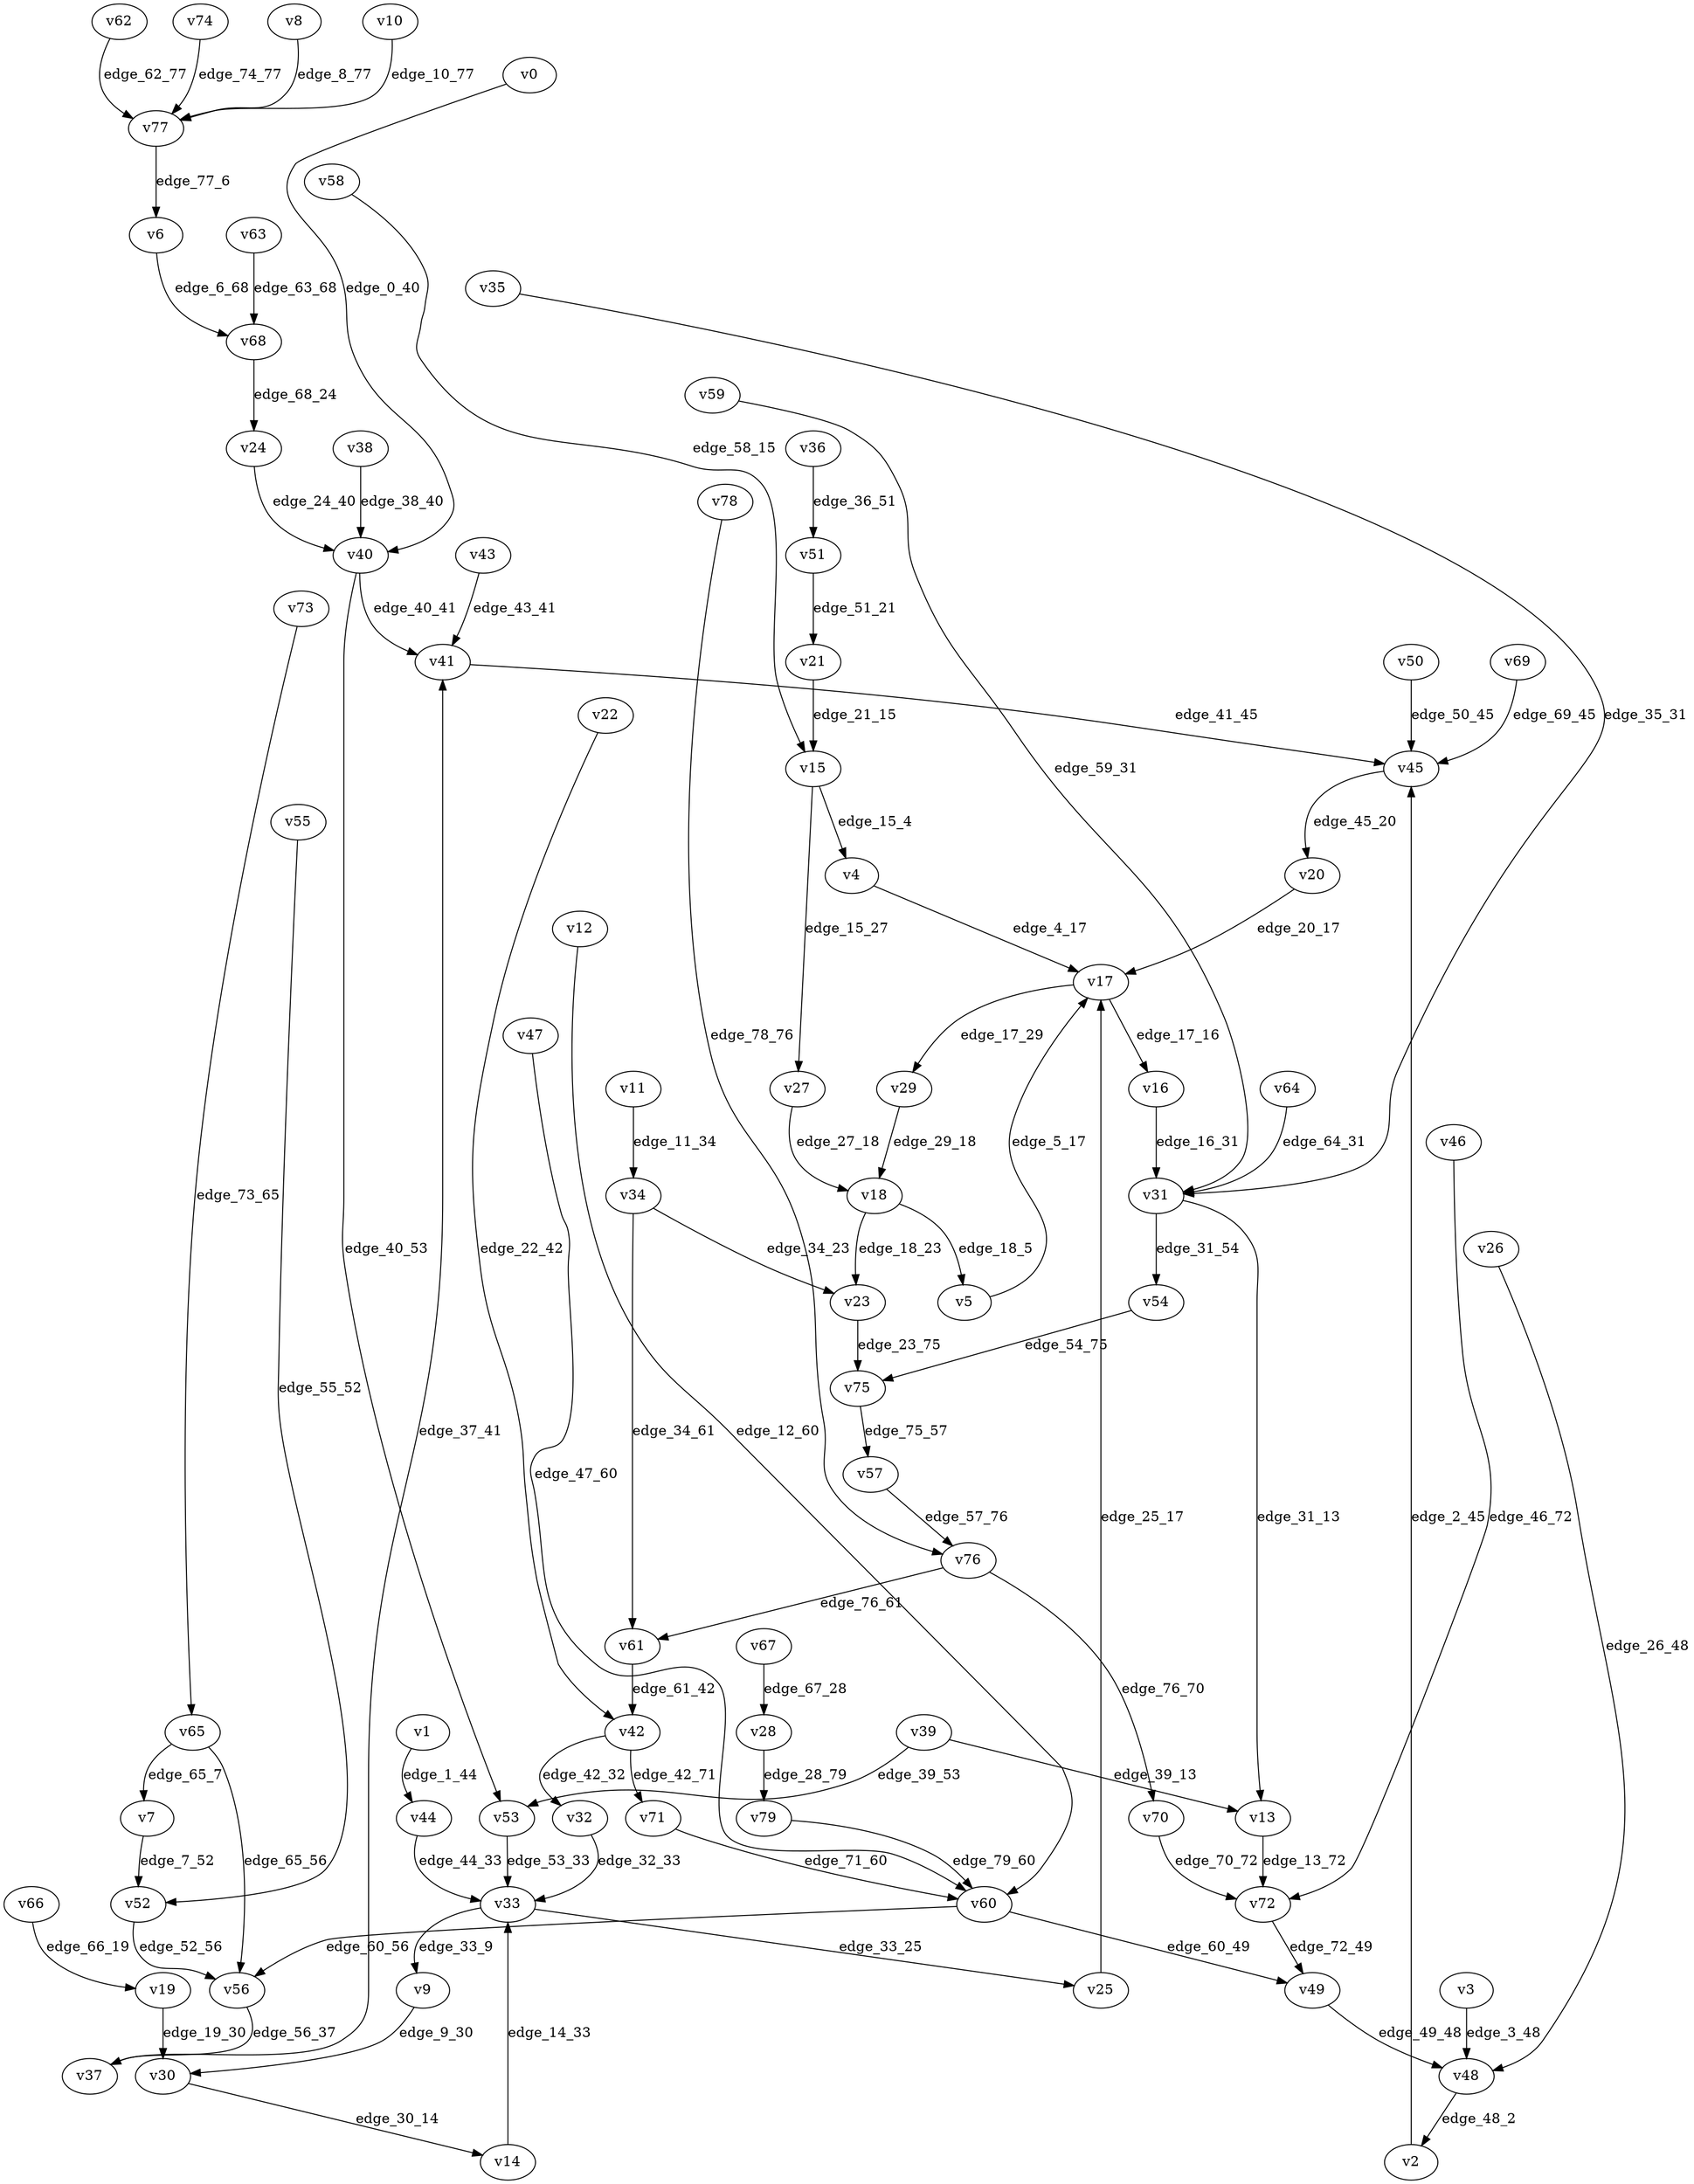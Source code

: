 digraph G {
    // Stochastic discounted game

    v0 [name="v0", player=1];
    v1 [name="v1", player=-1];
    v2 [name="v2", player=1];
    v3 [name="v3", player=0];
    v4 [name="v4", player=1];
    v5 [name="v5", player=0];
    v6 [name="v6", player=0];
    v7 [name="v7", player=1];
    v8 [name="v8", player=1];
    v9 [name="v9", player=0];
    v10 [name="v10", player=0];
    v11 [name="v11", player=1];
    v12 [name="v12", player=1];
    v13 [name="v13", player=0];
    v14 [name="v14", player=0];
    v15 [name="v15", player=-1];
    v16 [name="v16", player=1];
    v17 [name="v17", player=-1];
    v18 [name="v18", player=-1];
    v19 [name="v19", player=0];
    v20 [name="v20", player=0];
    v21 [name="v21", player=1];
    v22 [name="v22", player=0];
    v23 [name="v23", player=1];
    v24 [name="v24", player=1];
    v25 [name="v25", player=0];
    v26 [name="v26", player=1];
    v27 [name="v27", player=0];
    v28 [name="v28", player=-1];
    v29 [name="v29", player=1];
    v30 [name="v30", player=-1];
    v31 [name="v31", player=-1];
    v32 [name="v32", player=1];
    v33 [name="v33", player=-1];
    v34 [name="v34", player=-1];
    v35 [name="v35", player=1];
    v36 [name="v36", player=0];
    v37 [name="v37", player=-1];
    v38 [name="v38", player=1];
    v39 [name="v39", player=-1];
    v40 [name="v40", player=-1];
    v41 [name="v41", player=1];
    v42 [name="v42", player=-1];
    v43 [name="v43", player=-1];
    v44 [name="v44", player=1];
    v45 [name="v45", player=-1];
    v46 [name="v46", player=0];
    v47 [name="v47", player=0];
    v48 [name="v48", player=-1];
    v49 [name="v49", player=0];
    v50 [name="v50", player=0];
    v51 [name="v51", player=-1];
    v52 [name="v52", player=-1];
    v53 [name="v53", player=0];
    v54 [name="v54", player=0];
    v55 [name="v55", player=1];
    v56 [name="v56", player=0];
    v57 [name="v57", player=1];
    v58 [name="v58", player=1];
    v59 [name="v59", player=0];
    v60 [name="v60", player=-1];
    v61 [name="v61", player=0];
    v62 [name="v62", player=1];
    v63 [name="v63", player=0];
    v64 [name="v64", player=1];
    v65 [name="v65", player=-1];
    v66 [name="v66", player=-1];
    v67 [name="v67", player=0];
    v68 [name="v68", player=-1];
    v69 [name="v69", player=1];
    v70 [name="v70", player=0];
    v71 [name="v71", player=1];
    v72 [name="v72", player=-1];
    v73 [name="v73", player=0];
    v74 [name="v74", player=1];
    v75 [name="v75", player=-1];
    v76 [name="v76", player=-1];
    v77 [name="v77", player=-1];
    v78 [name="v78", player=0];
    v79 [name="v79", player=1];

    v0 -> v40 [label="edge_0_40", weight=-8.263803, discount=0.481377];
    v1 -> v44 [label="edge_1_44", probability=1.000000];
    v2 -> v45 [label="edge_2_45", weight=9.451762, discount=0.430724];
    v3 -> v48 [label="edge_3_48", weight=1.776566, discount=0.746464];
    v4 -> v17 [label="edge_4_17", weight=-7.894495, discount=0.455943];
    v5 -> v17 [label="edge_5_17", weight=-5.501318, discount=0.684786];
    v6 -> v68 [label="edge_6_68", weight=6.829482, discount=0.879925];
    v7 -> v52 [label="edge_7_52", weight=-0.025578, discount=0.253682];
    v8 -> v77 [label="edge_8_77", weight=-4.968055, discount=0.744242];
    v9 -> v30 [label="edge_9_30", weight=0.859297, discount=0.837725];
    v10 -> v77 [label="edge_10_77", weight=0.153641, discount=0.595537];
    v11 -> v34 [label="edge_11_34", weight=1.515649, discount=0.277155];
    v12 -> v60 [label="edge_12_60", weight=-5.445785, discount=0.779202];
    v13 -> v72 [label="edge_13_72", weight=8.609799, discount=0.281083];
    v14 -> v33 [label="edge_14_33", weight=7.869576, discount=0.285473];
    v15 -> v4 [label="edge_15_4", probability=0.394504];
    v15 -> v27 [label="edge_15_27", probability=0.605496];
    v16 -> v31 [label="edge_16_31", weight=8.201499, discount=0.481189];
    v17 -> v16 [label="edge_17_16", probability=0.438226];
    v17 -> v29 [label="edge_17_29", probability=0.561774];
    v18 -> v5 [label="edge_18_5", probability=0.463413];
    v18 -> v23 [label="edge_18_23", probability=0.536587];
    v19 -> v30 [label="edge_19_30", weight=8.207220, discount=0.441966];
    v20 -> v17 [label="edge_20_17", weight=-9.490073, discount=0.778536];
    v21 -> v15 [label="edge_21_15", weight=3.579348, discount=0.860310];
    v22 -> v42 [label="edge_22_42", weight=-6.100757, discount=0.724619];
    v23 -> v75 [label="edge_23_75", weight=4.746209, discount=0.135738];
    v24 -> v40 [label="edge_24_40", weight=1.819448, discount=0.608890];
    v25 -> v17 [label="edge_25_17", weight=5.347615, discount=0.143572];
    v26 -> v48 [label="edge_26_48", weight=-1.799888, discount=0.224533];
    v27 -> v18 [label="edge_27_18", weight=6.132336, discount=0.543298];
    v28 -> v79 [label="edge_28_79", probability=1.000000];
    v29 -> v18 [label="edge_29_18", weight=6.684007, discount=0.708528];
    v30 -> v14 [label="edge_30_14", probability=1.000000];
    v31 -> v13 [label="edge_31_13", probability=0.446392];
    v31 -> v54 [label="edge_31_54", probability=0.553608];
    v32 -> v33 [label="edge_32_33", weight=-0.470062, discount=0.832700];
    v33 -> v9 [label="edge_33_9", probability=0.561275];
    v33 -> v25 [label="edge_33_25", probability=0.438725];
    v34 -> v23 [label="edge_34_23", probability=0.475831];
    v34 -> v61 [label="edge_34_61", probability=0.524169];
    v35 -> v31 [label="edge_35_31", weight=-2.351488, discount=0.212686];
    v36 -> v51 [label="edge_36_51", weight=1.986750, discount=0.392103];
    v37 -> v41 [label="edge_37_41", probability=1.000000];
    v38 -> v40 [label="edge_38_40", weight=9.649373, discount=0.383966];
    v39 -> v13 [label="edge_39_13", probability=0.311227];
    v39 -> v53 [label="edge_39_53", probability=0.688773];
    v40 -> v41 [label="edge_40_41", probability=0.528442];
    v40 -> v53 [label="edge_40_53", probability=0.471558];
    v41 -> v45 [label="edge_41_45", weight=-4.265945, discount=0.562225];
    v42 -> v71 [label="edge_42_71", probability=0.530809];
    v42 -> v32 [label="edge_42_32", probability=0.469191];
    v43 -> v41 [label="edge_43_41", probability=1.000000];
    v44 -> v33 [label="edge_44_33", weight=-4.262403, discount=0.822098];
    v45 -> v20 [label="edge_45_20", probability=1.000000];
    v46 -> v72 [label="edge_46_72", weight=-3.435282, discount=0.660692];
    v47 -> v60 [label="edge_47_60", weight=-5.278319, discount=0.811070];
    v48 -> v2 [label="edge_48_2", probability=1.000000];
    v49 -> v48 [label="edge_49_48", weight=5.008977, discount=0.722397];
    v50 -> v45 [label="edge_50_45", weight=9.982000, discount=0.269457];
    v51 -> v21 [label="edge_51_21", probability=1.000000];
    v52 -> v56 [label="edge_52_56", probability=1.000000];
    v53 -> v33 [label="edge_53_33", weight=3.235290, discount=0.804710];
    v54 -> v75 [label="edge_54_75", weight=-2.848979, discount=0.375046];
    v55 -> v52 [label="edge_55_52", weight=0.907479, discount=0.124220];
    v56 -> v37 [label="edge_56_37", weight=-8.626889, discount=0.554070];
    v57 -> v76 [label="edge_57_76", weight=-3.488100, discount=0.894715];
    v58 -> v15 [label="edge_58_15", weight=-9.202969, discount=0.516720];
    v59 -> v31 [label="edge_59_31", weight=-1.302387, discount=0.636048];
    v60 -> v56 [label="edge_60_56", probability=0.627400];
    v60 -> v49 [label="edge_60_49", probability=0.372600];
    v61 -> v42 [label="edge_61_42", weight=2.255320, discount=0.117150];
    v62 -> v77 [label="edge_62_77", weight=-7.496490, discount=0.562272];
    v63 -> v68 [label="edge_63_68", weight=9.978341, discount=0.897616];
    v64 -> v31 [label="edge_64_31", weight=5.818774, discount=0.642359];
    v65 -> v7 [label="edge_65_7", probability=0.523485];
    v65 -> v56 [label="edge_65_56", probability=0.476515];
    v66 -> v19 [label="edge_66_19", probability=1.000000];
    v67 -> v28 [label="edge_67_28", weight=4.968493, discount=0.103869];
    v68 -> v24 [label="edge_68_24", probability=1.000000];
    v69 -> v45 [label="edge_69_45", weight=4.488382, discount=0.488855];
    v70 -> v72 [label="edge_70_72", weight=3.387754, discount=0.161227];
    v71 -> v60 [label="edge_71_60", weight=-3.405819, discount=0.759230];
    v72 -> v49 [label="edge_72_49", probability=1.000000];
    v73 -> v65 [label="edge_73_65", weight=-6.495840, discount=0.412416];
    v74 -> v77 [label="edge_74_77", weight=0.807331, discount=0.649698];
    v75 -> v57 [label="edge_75_57", probability=1.000000];
    v76 -> v61 [label="edge_76_61", probability=0.490302];
    v76 -> v70 [label="edge_76_70", probability=0.509698];
    v77 -> v6 [label="edge_77_6", probability=1.000000];
    v78 -> v76 [label="edge_78_76", weight=-1.472567, discount=0.273997];
    v79 -> v60 [label="edge_79_60", weight=0.844185, discount=0.103452];
}